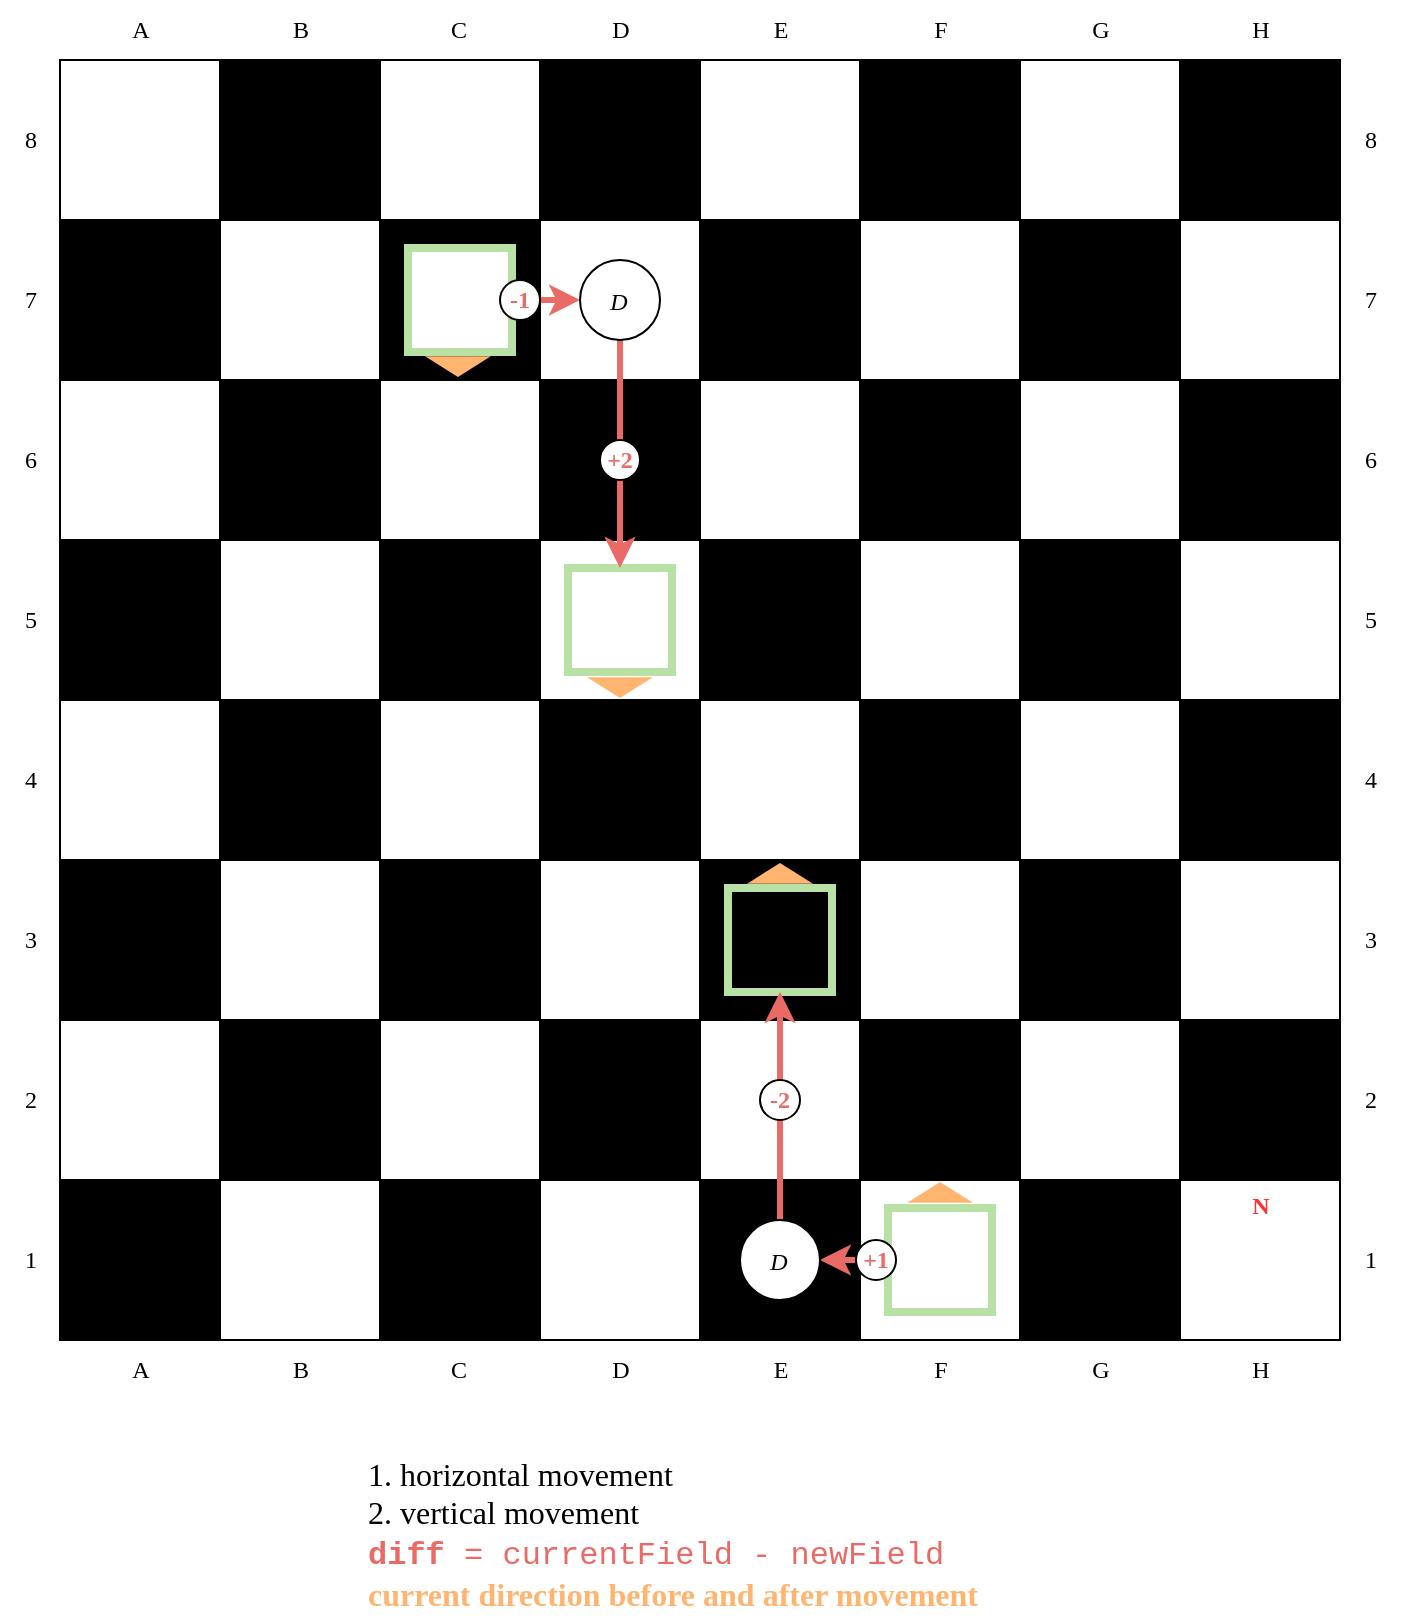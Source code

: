 <mxfile version="26.1.0">
  <diagram name="Page-1" id="9_Csyg9fa_38ZsKfDVKL">
    <mxGraphModel dx="1166" dy="764" grid="0" gridSize="10" guides="1" tooltips="1" connect="1" arrows="1" fold="1" page="1" pageScale="1" pageWidth="827" pageHeight="1169" math="0" shadow="0">
      <root>
        <mxCell id="0" />
        <mxCell id="1" parent="0" />
        <mxCell id="1o7OQgsqpj5E0O2IyzL--1" value="" style="whiteSpace=wrap;html=1;aspect=fixed;fontFamily=CMU Serif;fontSource=https%3A%2F%2Fcdn.jsdelivr.net%2Fgh%2Fbitmaks%2Fcm-web-fonts%40latest%2Ffont%2FSerif%2Fcmunrm.woff;fillColor=#000000;" parent="1" vertex="1">
          <mxGeometry x="94" y="640" width="80" height="80" as="geometry" />
        </mxCell>
        <mxCell id="1o7OQgsqpj5E0O2IyzL--2" value="" style="whiteSpace=wrap;html=1;aspect=fixed;fillColor=#FFFFFF;fontFamily=CMU Serif;fontSource=https%3A%2F%2Fcdn.jsdelivr.net%2Fgh%2Fbitmaks%2Fcm-web-fonts%40latest%2Ffont%2FSerif%2Fcmunrm.woff;" parent="1" vertex="1">
          <mxGeometry x="174" y="640" width="80" height="80" as="geometry" />
        </mxCell>
        <mxCell id="1o7OQgsqpj5E0O2IyzL--3" value="" style="whiteSpace=wrap;html=1;aspect=fixed;fontFamily=CMU Serif;fontSource=https%3A%2F%2Fcdn.jsdelivr.net%2Fgh%2Fbitmaks%2Fcm-web-fonts%40latest%2Ffont%2FSerif%2Fcmunrm.woff;fillColor=#000000;" parent="1" vertex="1">
          <mxGeometry x="254" y="640" width="80" height="80" as="geometry" />
        </mxCell>
        <mxCell id="1o7OQgsqpj5E0O2IyzL--4" value="" style="whiteSpace=wrap;html=1;aspect=fixed;fillColor=#FFFFFF;fontFamily=CMU Serif;fontSource=https%3A%2F%2Fcdn.jsdelivr.net%2Fgh%2Fbitmaks%2Fcm-web-fonts%40latest%2Ffont%2FSerif%2Fcmunrm.woff;" parent="1" vertex="1">
          <mxGeometry x="334" y="640" width="80" height="80" as="geometry" />
        </mxCell>
        <mxCell id="1o7OQgsqpj5E0O2IyzL--5" value="" style="whiteSpace=wrap;html=1;aspect=fixed;fontFamily=CMU Serif;fontSource=https%3A%2F%2Fcdn.jsdelivr.net%2Fgh%2Fbitmaks%2Fcm-web-fonts%40latest%2Ffont%2FSerif%2Fcmunrm.woff;fillColor=#000000;" parent="1" vertex="1">
          <mxGeometry x="414" y="640" width="80" height="80" as="geometry" />
        </mxCell>
        <mxCell id="1o7OQgsqpj5E0O2IyzL--6" value="" style="whiteSpace=wrap;html=1;aspect=fixed;fillColor=#FFFFFF;fontFamily=CMU Serif;fontSource=https%3A%2F%2Fcdn.jsdelivr.net%2Fgh%2Fbitmaks%2Fcm-web-fonts%40latest%2Ffont%2FSerif%2Fcmunrm.woff;" parent="1" vertex="1">
          <mxGeometry x="494" y="640" width="80" height="80" as="geometry" />
        </mxCell>
        <mxCell id="1o7OQgsqpj5E0O2IyzL--7" value="" style="whiteSpace=wrap;html=1;aspect=fixed;fontFamily=CMU Serif;fontSource=https%3A%2F%2Fcdn.jsdelivr.net%2Fgh%2Fbitmaks%2Fcm-web-fonts%40latest%2Ffont%2FSerif%2Fcmunrm.woff;fillColor=#000000;" parent="1" vertex="1">
          <mxGeometry x="574" y="640" width="80" height="80" as="geometry" />
        </mxCell>
        <mxCell id="1o7OQgsqpj5E0O2IyzL--8" value="" style="whiteSpace=wrap;html=1;aspect=fixed;fillColor=#FFFFFF;fontFamily=CMU Serif;fontSource=https%3A%2F%2Fcdn.jsdelivr.net%2Fgh%2Fbitmaks%2Fcm-web-fonts%40latest%2Ffont%2FSerif%2Fcmunrm.woff;" parent="1" vertex="1">
          <mxGeometry x="654" y="640" width="80" height="80" as="geometry" />
        </mxCell>
        <mxCell id="1o7OQgsqpj5E0O2IyzL--9" value="" style="whiteSpace=wrap;html=1;aspect=fixed;fontFamily=CMU Serif;fontSource=https%3A%2F%2Fcdn.jsdelivr.net%2Fgh%2Fbitmaks%2Fcm-web-fonts%40latest%2Ffont%2FSerif%2Fcmunrm.woff;fillColor=#000000;" parent="1" vertex="1">
          <mxGeometry x="174" y="560" width="80" height="80" as="geometry" />
        </mxCell>
        <mxCell id="1o7OQgsqpj5E0O2IyzL--10" value="" style="whiteSpace=wrap;html=1;aspect=fixed;fillColor=#FFFFFF;fontFamily=CMU Serif;fontSource=https%3A%2F%2Fcdn.jsdelivr.net%2Fgh%2Fbitmaks%2Fcm-web-fonts%40latest%2Ffont%2FSerif%2Fcmunrm.woff;" parent="1" vertex="1">
          <mxGeometry x="254" y="560" width="80" height="80" as="geometry" />
        </mxCell>
        <mxCell id="1o7OQgsqpj5E0O2IyzL--11" value="" style="whiteSpace=wrap;html=1;aspect=fixed;fontFamily=CMU Serif;fontSource=https%3A%2F%2Fcdn.jsdelivr.net%2Fgh%2Fbitmaks%2Fcm-web-fonts%40latest%2Ffont%2FSerif%2Fcmunrm.woff;fillColor=#000000;" parent="1" vertex="1">
          <mxGeometry x="334" y="560" width="80" height="80" as="geometry" />
        </mxCell>
        <mxCell id="1o7OQgsqpj5E0O2IyzL--12" value="" style="whiteSpace=wrap;html=1;aspect=fixed;fillColor=#FFFFFF;fontFamily=CMU Serif;fontSource=https%3A%2F%2Fcdn.jsdelivr.net%2Fgh%2Fbitmaks%2Fcm-web-fonts%40latest%2Ffont%2FSerif%2Fcmunrm.woff;" parent="1" vertex="1">
          <mxGeometry x="414" y="560" width="80" height="80" as="geometry" />
        </mxCell>
        <mxCell id="1o7OQgsqpj5E0O2IyzL--13" value="" style="whiteSpace=wrap;html=1;aspect=fixed;fontFamily=CMU Serif;fontSource=https%3A%2F%2Fcdn.jsdelivr.net%2Fgh%2Fbitmaks%2Fcm-web-fonts%40latest%2Ffont%2FSerif%2Fcmunrm.woff;fillColor=#000000;" parent="1" vertex="1">
          <mxGeometry x="494" y="560" width="80" height="80" as="geometry" />
        </mxCell>
        <mxCell id="1o7OQgsqpj5E0O2IyzL--14" value="" style="whiteSpace=wrap;html=1;aspect=fixed;fillColor=#FFFFFF;fontFamily=CMU Serif;fontSource=https%3A%2F%2Fcdn.jsdelivr.net%2Fgh%2Fbitmaks%2Fcm-web-fonts%40latest%2Ffont%2FSerif%2Fcmunrm.woff;" parent="1" vertex="1">
          <mxGeometry x="574" y="560" width="80" height="80" as="geometry" />
        </mxCell>
        <mxCell id="1o7OQgsqpj5E0O2IyzL--15" value="" style="whiteSpace=wrap;html=1;aspect=fixed;fontFamily=CMU Serif;fontSource=https%3A%2F%2Fcdn.jsdelivr.net%2Fgh%2Fbitmaks%2Fcm-web-fonts%40latest%2Ffont%2FSerif%2Fcmunrm.woff;fillColor=#000000;" parent="1" vertex="1">
          <mxGeometry x="654" y="560" width="80" height="80" as="geometry" />
        </mxCell>
        <mxCell id="1o7OQgsqpj5E0O2IyzL--16" value="" style="whiteSpace=wrap;html=1;aspect=fixed;fillColor=#FFFFFF;fontFamily=CMU Serif;fontSource=https%3A%2F%2Fcdn.jsdelivr.net%2Fgh%2Fbitmaks%2Fcm-web-fonts%40latest%2Ffont%2FSerif%2Fcmunrm.woff;" parent="1" vertex="1">
          <mxGeometry x="94" y="560" width="80" height="80" as="geometry" />
        </mxCell>
        <mxCell id="1o7OQgsqpj5E0O2IyzL--17" value="A" style="text;html=1;align=center;verticalAlign=middle;resizable=0;points=[];autosize=1;strokeColor=none;fillColor=none;fontFamily=CMU Serif;fontSource=https%3A%2F%2Fcdn.jsdelivr.net%2Fgh%2Fbitmaks%2Fcm-web-fonts%40latest%2Ffont%2FSerif%2Fcmunrm.woff;" parent="1" vertex="1">
          <mxGeometry x="119" y="720" width="30" height="30" as="geometry" />
        </mxCell>
        <mxCell id="1o7OQgsqpj5E0O2IyzL--18" value="B" style="text;html=1;align=center;verticalAlign=middle;resizable=0;points=[];autosize=1;strokeColor=none;fillColor=none;fontFamily=CMU Serif;fontSource=https%3A%2F%2Fcdn.jsdelivr.net%2Fgh%2Fbitmaks%2Fcm-web-fonts%40latest%2Ffont%2FSerif%2Fcmunrm.woff;" parent="1" vertex="1">
          <mxGeometry x="199" y="720" width="30" height="30" as="geometry" />
        </mxCell>
        <mxCell id="1o7OQgsqpj5E0O2IyzL--19" value="C" style="text;html=1;align=center;verticalAlign=middle;resizable=0;points=[];autosize=1;strokeColor=none;fillColor=none;fontFamily=CMU Serif;fontSource=https%3A%2F%2Fcdn.jsdelivr.net%2Fgh%2Fbitmaks%2Fcm-web-fonts%40latest%2Ffont%2FSerif%2Fcmunrm.woff;" parent="1" vertex="1">
          <mxGeometry x="278" y="720" width="30" height="30" as="geometry" />
        </mxCell>
        <mxCell id="1o7OQgsqpj5E0O2IyzL--20" value="D" style="text;html=1;align=center;verticalAlign=middle;resizable=0;points=[];autosize=1;strokeColor=none;fillColor=none;fontFamily=CMU Serif;fontSource=https%3A%2F%2Fcdn.jsdelivr.net%2Fgh%2Fbitmaks%2Fcm-web-fonts%40latest%2Ffont%2FSerif%2Fcmunrm.woff;" parent="1" vertex="1">
          <mxGeometry x="359" y="720" width="30" height="30" as="geometry" />
        </mxCell>
        <mxCell id="1o7OQgsqpj5E0O2IyzL--21" value="E" style="text;html=1;align=center;verticalAlign=middle;resizable=0;points=[];autosize=1;strokeColor=none;fillColor=none;fontFamily=CMU Serif;fontSource=https%3A%2F%2Fcdn.jsdelivr.net%2Fgh%2Fbitmaks%2Fcm-web-fonts%40latest%2Ffont%2FSerif%2Fcmunrm.woff;" parent="1" vertex="1">
          <mxGeometry x="439" y="720" width="30" height="30" as="geometry" />
        </mxCell>
        <mxCell id="1o7OQgsqpj5E0O2IyzL--22" value="F" style="text;html=1;align=center;verticalAlign=middle;resizable=0;points=[];autosize=1;strokeColor=none;fillColor=none;fontFamily=CMU Serif;fontSource=https%3A%2F%2Fcdn.jsdelivr.net%2Fgh%2Fbitmaks%2Fcm-web-fonts%40latest%2Ffont%2FSerif%2Fcmunrm.woff;" parent="1" vertex="1">
          <mxGeometry x="519" y="720" width="30" height="30" as="geometry" />
        </mxCell>
        <mxCell id="1o7OQgsqpj5E0O2IyzL--23" value="G" style="text;html=1;align=center;verticalAlign=middle;resizable=0;points=[];autosize=1;strokeColor=none;fillColor=none;fontFamily=CMU Serif;fontSource=https%3A%2F%2Fcdn.jsdelivr.net%2Fgh%2Fbitmaks%2Fcm-web-fonts%40latest%2Ffont%2FSerif%2Fcmunrm.woff;" parent="1" vertex="1">
          <mxGeometry x="599" y="720" width="30" height="30" as="geometry" />
        </mxCell>
        <mxCell id="1o7OQgsqpj5E0O2IyzL--24" value="H" style="text;html=1;align=center;verticalAlign=middle;resizable=0;points=[];autosize=1;strokeColor=none;fillColor=none;fontFamily=CMU Serif;fontSource=https%3A%2F%2Fcdn.jsdelivr.net%2Fgh%2Fbitmaks%2Fcm-web-fonts%40latest%2Ffont%2FSerif%2Fcmunrm.woff;" parent="1" vertex="1">
          <mxGeometry x="679" y="720" width="30" height="30" as="geometry" />
        </mxCell>
        <mxCell id="1o7OQgsqpj5E0O2IyzL--25" value="" style="whiteSpace=wrap;html=1;aspect=fixed;fontFamily=CMU Serif;fontSource=https%3A%2F%2Fcdn.jsdelivr.net%2Fgh%2Fbitmaks%2Fcm-web-fonts%40latest%2Ffont%2FSerif%2Fcmunrm.woff;fillColor=#000000;" parent="1" vertex="1">
          <mxGeometry x="94" y="480" width="80" height="80" as="geometry" />
        </mxCell>
        <mxCell id="1o7OQgsqpj5E0O2IyzL--26" value="" style="whiteSpace=wrap;html=1;aspect=fixed;fillColor=#FFFFFF;fontFamily=CMU Serif;fontSource=https%3A%2F%2Fcdn.jsdelivr.net%2Fgh%2Fbitmaks%2Fcm-web-fonts%40latest%2Ffont%2FSerif%2Fcmunrm.woff;" parent="1" vertex="1">
          <mxGeometry x="174" y="480" width="80" height="80" as="geometry" />
        </mxCell>
        <mxCell id="1o7OQgsqpj5E0O2IyzL--27" value="" style="whiteSpace=wrap;html=1;aspect=fixed;fontFamily=CMU Serif;fontSource=https%3A%2F%2Fcdn.jsdelivr.net%2Fgh%2Fbitmaks%2Fcm-web-fonts%40latest%2Ffont%2FSerif%2Fcmunrm.woff;fillColor=#000000;" parent="1" vertex="1">
          <mxGeometry x="254" y="480" width="80" height="80" as="geometry" />
        </mxCell>
        <mxCell id="1o7OQgsqpj5E0O2IyzL--28" value="" style="whiteSpace=wrap;html=1;aspect=fixed;fillColor=#FFFFFF;fontFamily=CMU Serif;fontSource=https%3A%2F%2Fcdn.jsdelivr.net%2Fgh%2Fbitmaks%2Fcm-web-fonts%40latest%2Ffont%2FSerif%2Fcmunrm.woff;" parent="1" vertex="1">
          <mxGeometry x="334" y="480" width="80" height="80" as="geometry" />
        </mxCell>
        <mxCell id="1o7OQgsqpj5E0O2IyzL--29" value="" style="whiteSpace=wrap;html=1;aspect=fixed;fontFamily=CMU Serif;fontSource=https%3A%2F%2Fcdn.jsdelivr.net%2Fgh%2Fbitmaks%2Fcm-web-fonts%40latest%2Ffont%2FSerif%2Fcmunrm.woff;fillColor=#000000;" parent="1" vertex="1">
          <mxGeometry x="414" y="480" width="80" height="80" as="geometry" />
        </mxCell>
        <mxCell id="1o7OQgsqpj5E0O2IyzL--30" value="" style="whiteSpace=wrap;html=1;aspect=fixed;fillColor=#FFFFFF;fontFamily=CMU Serif;fontSource=https%3A%2F%2Fcdn.jsdelivr.net%2Fgh%2Fbitmaks%2Fcm-web-fonts%40latest%2Ffont%2FSerif%2Fcmunrm.woff;" parent="1" vertex="1">
          <mxGeometry x="494" y="480" width="80" height="80" as="geometry" />
        </mxCell>
        <mxCell id="1o7OQgsqpj5E0O2IyzL--31" value="" style="whiteSpace=wrap;html=1;aspect=fixed;fontFamily=CMU Serif;fontSource=https%3A%2F%2Fcdn.jsdelivr.net%2Fgh%2Fbitmaks%2Fcm-web-fonts%40latest%2Ffont%2FSerif%2Fcmunrm.woff;fillColor=#000000;" parent="1" vertex="1">
          <mxGeometry x="574" y="480" width="80" height="80" as="geometry" />
        </mxCell>
        <mxCell id="1o7OQgsqpj5E0O2IyzL--32" value="" style="whiteSpace=wrap;html=1;aspect=fixed;fillColor=#FFFFFF;fontFamily=CMU Serif;fontSource=https%3A%2F%2Fcdn.jsdelivr.net%2Fgh%2Fbitmaks%2Fcm-web-fonts%40latest%2Ffont%2FSerif%2Fcmunrm.woff;" parent="1" vertex="1">
          <mxGeometry x="654" y="480" width="80" height="80" as="geometry" />
        </mxCell>
        <mxCell id="1o7OQgsqpj5E0O2IyzL--33" value="" style="whiteSpace=wrap;html=1;aspect=fixed;fontFamily=CMU Serif;fontSource=https%3A%2F%2Fcdn.jsdelivr.net%2Fgh%2Fbitmaks%2Fcm-web-fonts%40latest%2Ffont%2FSerif%2Fcmunrm.woff;fillColor=#000000;" parent="1" vertex="1">
          <mxGeometry x="174" y="400" width="80" height="80" as="geometry" />
        </mxCell>
        <mxCell id="1o7OQgsqpj5E0O2IyzL--34" value="" style="whiteSpace=wrap;html=1;aspect=fixed;fillColor=#FFFFFF;fontFamily=CMU Serif;fontSource=https%3A%2F%2Fcdn.jsdelivr.net%2Fgh%2Fbitmaks%2Fcm-web-fonts%40latest%2Ffont%2FSerif%2Fcmunrm.woff;" parent="1" vertex="1">
          <mxGeometry x="254" y="400" width="80" height="80" as="geometry" />
        </mxCell>
        <mxCell id="1o7OQgsqpj5E0O2IyzL--35" value="" style="whiteSpace=wrap;html=1;aspect=fixed;fontFamily=CMU Serif;fontSource=https%3A%2F%2Fcdn.jsdelivr.net%2Fgh%2Fbitmaks%2Fcm-web-fonts%40latest%2Ffont%2FSerif%2Fcmunrm.woff;fillColor=#000000;" parent="1" vertex="1">
          <mxGeometry x="334" y="400" width="80" height="80" as="geometry" />
        </mxCell>
        <mxCell id="1o7OQgsqpj5E0O2IyzL--36" value="" style="whiteSpace=wrap;html=1;aspect=fixed;fillColor=#FFFFFF;fontFamily=CMU Serif;fontSource=https%3A%2F%2Fcdn.jsdelivr.net%2Fgh%2Fbitmaks%2Fcm-web-fonts%40latest%2Ffont%2FSerif%2Fcmunrm.woff;" parent="1" vertex="1">
          <mxGeometry x="414" y="400" width="80" height="80" as="geometry" />
        </mxCell>
        <mxCell id="1o7OQgsqpj5E0O2IyzL--37" value="" style="whiteSpace=wrap;html=1;aspect=fixed;fontFamily=CMU Serif;fontSource=https%3A%2F%2Fcdn.jsdelivr.net%2Fgh%2Fbitmaks%2Fcm-web-fonts%40latest%2Ffont%2FSerif%2Fcmunrm.woff;fillColor=#000000;" parent="1" vertex="1">
          <mxGeometry x="494" y="400" width="80" height="80" as="geometry" />
        </mxCell>
        <mxCell id="1o7OQgsqpj5E0O2IyzL--38" value="" style="whiteSpace=wrap;html=1;aspect=fixed;fillColor=#FFFFFF;fontFamily=CMU Serif;fontSource=https%3A%2F%2Fcdn.jsdelivr.net%2Fgh%2Fbitmaks%2Fcm-web-fonts%40latest%2Ffont%2FSerif%2Fcmunrm.woff;" parent="1" vertex="1">
          <mxGeometry x="574" y="400" width="80" height="80" as="geometry" />
        </mxCell>
        <mxCell id="1o7OQgsqpj5E0O2IyzL--39" value="" style="whiteSpace=wrap;html=1;aspect=fixed;fontFamily=CMU Serif;fontSource=https%3A%2F%2Fcdn.jsdelivr.net%2Fgh%2Fbitmaks%2Fcm-web-fonts%40latest%2Ffont%2FSerif%2Fcmunrm.woff;fillColor=#000000;" parent="1" vertex="1">
          <mxGeometry x="654" y="400" width="80" height="80" as="geometry" />
        </mxCell>
        <mxCell id="1o7OQgsqpj5E0O2IyzL--40" value="" style="whiteSpace=wrap;html=1;aspect=fixed;fillColor=#FFFFFF;fontFamily=CMU Serif;fontSource=https%3A%2F%2Fcdn.jsdelivr.net%2Fgh%2Fbitmaks%2Fcm-web-fonts%40latest%2Ffont%2FSerif%2Fcmunrm.woff;" parent="1" vertex="1">
          <mxGeometry x="94" y="400" width="80" height="80" as="geometry" />
        </mxCell>
        <mxCell id="1o7OQgsqpj5E0O2IyzL--41" value="" style="whiteSpace=wrap;html=1;aspect=fixed;fontFamily=CMU Serif;fontSource=https%3A%2F%2Fcdn.jsdelivr.net%2Fgh%2Fbitmaks%2Fcm-web-fonts%40latest%2Ffont%2FSerif%2Fcmunrm.woff;fillColor=#000000;" parent="1" vertex="1">
          <mxGeometry x="94" y="320" width="80" height="80" as="geometry" />
        </mxCell>
        <mxCell id="1o7OQgsqpj5E0O2IyzL--42" value="" style="whiteSpace=wrap;html=1;aspect=fixed;fillColor=#FFFFFF;fontFamily=CMU Serif;fontSource=https%3A%2F%2Fcdn.jsdelivr.net%2Fgh%2Fbitmaks%2Fcm-web-fonts%40latest%2Ffont%2FSerif%2Fcmunrm.woff;" parent="1" vertex="1">
          <mxGeometry x="174" y="320" width="80" height="80" as="geometry" />
        </mxCell>
        <mxCell id="1o7OQgsqpj5E0O2IyzL--43" value="" style="whiteSpace=wrap;html=1;aspect=fixed;fontFamily=CMU Serif;fontSource=https%3A%2F%2Fcdn.jsdelivr.net%2Fgh%2Fbitmaks%2Fcm-web-fonts%40latest%2Ffont%2FSerif%2Fcmunrm.woff;fillColor=#000000;" parent="1" vertex="1">
          <mxGeometry x="254" y="320" width="80" height="80" as="geometry" />
        </mxCell>
        <mxCell id="1o7OQgsqpj5E0O2IyzL--44" value="" style="whiteSpace=wrap;html=1;aspect=fixed;fillColor=#FFFFFF;fontFamily=CMU Serif;fontSource=https%3A%2F%2Fcdn.jsdelivr.net%2Fgh%2Fbitmaks%2Fcm-web-fonts%40latest%2Ffont%2FSerif%2Fcmunrm.woff;" parent="1" vertex="1">
          <mxGeometry x="334" y="320" width="80" height="80" as="geometry" />
        </mxCell>
        <mxCell id="1o7OQgsqpj5E0O2IyzL--45" value="" style="whiteSpace=wrap;html=1;aspect=fixed;fontFamily=CMU Serif;fontSource=https%3A%2F%2Fcdn.jsdelivr.net%2Fgh%2Fbitmaks%2Fcm-web-fonts%40latest%2Ffont%2FSerif%2Fcmunrm.woff;fillColor=#000000;" parent="1" vertex="1">
          <mxGeometry x="414" y="320" width="80" height="80" as="geometry" />
        </mxCell>
        <mxCell id="1o7OQgsqpj5E0O2IyzL--46" value="" style="whiteSpace=wrap;html=1;aspect=fixed;fillColor=#FFFFFF;fontFamily=CMU Serif;fontSource=https%3A%2F%2Fcdn.jsdelivr.net%2Fgh%2Fbitmaks%2Fcm-web-fonts%40latest%2Ffont%2FSerif%2Fcmunrm.woff;" parent="1" vertex="1">
          <mxGeometry x="494" y="320" width="80" height="80" as="geometry" />
        </mxCell>
        <mxCell id="1o7OQgsqpj5E0O2IyzL--47" value="" style="whiteSpace=wrap;html=1;aspect=fixed;fontFamily=CMU Serif;fontSource=https%3A%2F%2Fcdn.jsdelivr.net%2Fgh%2Fbitmaks%2Fcm-web-fonts%40latest%2Ffont%2FSerif%2Fcmunrm.woff;fillColor=#000000;" parent="1" vertex="1">
          <mxGeometry x="574" y="320" width="80" height="80" as="geometry" />
        </mxCell>
        <mxCell id="1o7OQgsqpj5E0O2IyzL--48" value="" style="whiteSpace=wrap;html=1;aspect=fixed;fillColor=#FFFFFF;fontFamily=CMU Serif;fontSource=https%3A%2F%2Fcdn.jsdelivr.net%2Fgh%2Fbitmaks%2Fcm-web-fonts%40latest%2Ffont%2FSerif%2Fcmunrm.woff;" parent="1" vertex="1">
          <mxGeometry x="654" y="320" width="80" height="80" as="geometry" />
        </mxCell>
        <mxCell id="1o7OQgsqpj5E0O2IyzL--49" value="" style="whiteSpace=wrap;html=1;aspect=fixed;fontFamily=CMU Serif;fontSource=https%3A%2F%2Fcdn.jsdelivr.net%2Fgh%2Fbitmaks%2Fcm-web-fonts%40latest%2Ffont%2FSerif%2Fcmunrm.woff;fillColor=#000000;" parent="1" vertex="1">
          <mxGeometry x="174" y="240" width="80" height="80" as="geometry" />
        </mxCell>
        <mxCell id="1o7OQgsqpj5E0O2IyzL--50" value="" style="whiteSpace=wrap;html=1;aspect=fixed;fillColor=#FFFFFF;fontFamily=CMU Serif;fontSource=https%3A%2F%2Fcdn.jsdelivr.net%2Fgh%2Fbitmaks%2Fcm-web-fonts%40latest%2Ffont%2FSerif%2Fcmunrm.woff;" parent="1" vertex="1">
          <mxGeometry x="254" y="240" width="80" height="80" as="geometry" />
        </mxCell>
        <mxCell id="1o7OQgsqpj5E0O2IyzL--51" value="" style="whiteSpace=wrap;html=1;aspect=fixed;fontFamily=CMU Serif;fontSource=https%3A%2F%2Fcdn.jsdelivr.net%2Fgh%2Fbitmaks%2Fcm-web-fonts%40latest%2Ffont%2FSerif%2Fcmunrm.woff;fillColor=#000000;" parent="1" vertex="1">
          <mxGeometry x="334" y="240" width="80" height="80" as="geometry" />
        </mxCell>
        <mxCell id="1o7OQgsqpj5E0O2IyzL--52" value="" style="whiteSpace=wrap;html=1;aspect=fixed;fillColor=#FFFFFF;fontFamily=CMU Serif;fontSource=https%3A%2F%2Fcdn.jsdelivr.net%2Fgh%2Fbitmaks%2Fcm-web-fonts%40latest%2Ffont%2FSerif%2Fcmunrm.woff;" parent="1" vertex="1">
          <mxGeometry x="414" y="240" width="80" height="80" as="geometry" />
        </mxCell>
        <mxCell id="1o7OQgsqpj5E0O2IyzL--53" value="" style="whiteSpace=wrap;html=1;aspect=fixed;fontFamily=CMU Serif;fontSource=https%3A%2F%2Fcdn.jsdelivr.net%2Fgh%2Fbitmaks%2Fcm-web-fonts%40latest%2Ffont%2FSerif%2Fcmunrm.woff;fillColor=#000000;" parent="1" vertex="1">
          <mxGeometry x="494" y="240" width="80" height="80" as="geometry" />
        </mxCell>
        <mxCell id="1o7OQgsqpj5E0O2IyzL--54" value="" style="whiteSpace=wrap;html=1;aspect=fixed;fillColor=#FFFFFF;fontFamily=CMU Serif;fontSource=https%3A%2F%2Fcdn.jsdelivr.net%2Fgh%2Fbitmaks%2Fcm-web-fonts%40latest%2Ffont%2FSerif%2Fcmunrm.woff;" parent="1" vertex="1">
          <mxGeometry x="574" y="240" width="80" height="80" as="geometry" />
        </mxCell>
        <mxCell id="1o7OQgsqpj5E0O2IyzL--55" value="" style="whiteSpace=wrap;html=1;aspect=fixed;fontFamily=CMU Serif;fontSource=https%3A%2F%2Fcdn.jsdelivr.net%2Fgh%2Fbitmaks%2Fcm-web-fonts%40latest%2Ffont%2FSerif%2Fcmunrm.woff;fillColor=#000000;" parent="1" vertex="1">
          <mxGeometry x="654" y="240" width="80" height="80" as="geometry" />
        </mxCell>
        <mxCell id="1o7OQgsqpj5E0O2IyzL--56" value="" style="whiteSpace=wrap;html=1;aspect=fixed;fillColor=#FFFFFF;fontFamily=CMU Serif;fontSource=https%3A%2F%2Fcdn.jsdelivr.net%2Fgh%2Fbitmaks%2Fcm-web-fonts%40latest%2Ffont%2FSerif%2Fcmunrm.woff;" parent="1" vertex="1">
          <mxGeometry x="94" y="240" width="80" height="80" as="geometry" />
        </mxCell>
        <mxCell id="1o7OQgsqpj5E0O2IyzL--57" value="" style="whiteSpace=wrap;html=1;aspect=fixed;fontFamily=CMU Serif;fontSource=https%3A%2F%2Fcdn.jsdelivr.net%2Fgh%2Fbitmaks%2Fcm-web-fonts%40latest%2Ffont%2FSerif%2Fcmunrm.woff;fillColor=#000000;" parent="1" vertex="1">
          <mxGeometry x="94" y="160" width="80" height="80" as="geometry" />
        </mxCell>
        <mxCell id="1o7OQgsqpj5E0O2IyzL--58" value="" style="whiteSpace=wrap;html=1;aspect=fixed;fillColor=#FFFFFF;fontFamily=CMU Serif;fontSource=https%3A%2F%2Fcdn.jsdelivr.net%2Fgh%2Fbitmaks%2Fcm-web-fonts%40latest%2Ffont%2FSerif%2Fcmunrm.woff;" parent="1" vertex="1">
          <mxGeometry x="174" y="160" width="80" height="80" as="geometry" />
        </mxCell>
        <mxCell id="1o7OQgsqpj5E0O2IyzL--59" value="" style="whiteSpace=wrap;html=1;aspect=fixed;fontFamily=CMU Serif;fontSource=https%3A%2F%2Fcdn.jsdelivr.net%2Fgh%2Fbitmaks%2Fcm-web-fonts%40latest%2Ffont%2FSerif%2Fcmunrm.woff;fillColor=#000000;" parent="1" vertex="1">
          <mxGeometry x="254" y="160" width="80" height="80" as="geometry" />
        </mxCell>
        <mxCell id="1o7OQgsqpj5E0O2IyzL--60" value="" style="whiteSpace=wrap;html=1;aspect=fixed;fillColor=#FFFFFF;fontFamily=CMU Serif;fontSource=https%3A%2F%2Fcdn.jsdelivr.net%2Fgh%2Fbitmaks%2Fcm-web-fonts%40latest%2Ffont%2FSerif%2Fcmunrm.woff;" parent="1" vertex="1">
          <mxGeometry x="334" y="160" width="80" height="80" as="geometry" />
        </mxCell>
        <mxCell id="1o7OQgsqpj5E0O2IyzL--61" value="" style="whiteSpace=wrap;html=1;aspect=fixed;fontFamily=CMU Serif;fontSource=https%3A%2F%2Fcdn.jsdelivr.net%2Fgh%2Fbitmaks%2Fcm-web-fonts%40latest%2Ffont%2FSerif%2Fcmunrm.woff;fillColor=#000000;" parent="1" vertex="1">
          <mxGeometry x="414" y="160" width="80" height="80" as="geometry" />
        </mxCell>
        <mxCell id="1o7OQgsqpj5E0O2IyzL--62" value="" style="whiteSpace=wrap;html=1;aspect=fixed;fillColor=#FFFFFF;fontFamily=CMU Serif;fontSource=https%3A%2F%2Fcdn.jsdelivr.net%2Fgh%2Fbitmaks%2Fcm-web-fonts%40latest%2Ffont%2FSerif%2Fcmunrm.woff;" parent="1" vertex="1">
          <mxGeometry x="494" y="160" width="80" height="80" as="geometry" />
        </mxCell>
        <mxCell id="1o7OQgsqpj5E0O2IyzL--63" value="" style="whiteSpace=wrap;html=1;aspect=fixed;fontFamily=CMU Serif;fontSource=https%3A%2F%2Fcdn.jsdelivr.net%2Fgh%2Fbitmaks%2Fcm-web-fonts%40latest%2Ffont%2FSerif%2Fcmunrm.woff;fillColor=#000000;" parent="1" vertex="1">
          <mxGeometry x="574" y="160" width="80" height="80" as="geometry" />
        </mxCell>
        <mxCell id="1o7OQgsqpj5E0O2IyzL--64" value="" style="whiteSpace=wrap;html=1;aspect=fixed;fillColor=#FFFFFF;fontFamily=CMU Serif;fontSource=https%3A%2F%2Fcdn.jsdelivr.net%2Fgh%2Fbitmaks%2Fcm-web-fonts%40latest%2Ffont%2FSerif%2Fcmunrm.woff;" parent="1" vertex="1">
          <mxGeometry x="654" y="160" width="80" height="80" as="geometry" />
        </mxCell>
        <mxCell id="1o7OQgsqpj5E0O2IyzL--65" value="" style="whiteSpace=wrap;html=1;aspect=fixed;fontFamily=CMU Serif;fontSource=https%3A%2F%2Fcdn.jsdelivr.net%2Fgh%2Fbitmaks%2Fcm-web-fonts%40latest%2Ffont%2FSerif%2Fcmunrm.woff;fillColor=#000000;" parent="1" vertex="1">
          <mxGeometry x="174" y="80" width="80" height="80" as="geometry" />
        </mxCell>
        <mxCell id="1o7OQgsqpj5E0O2IyzL--66" value="" style="whiteSpace=wrap;html=1;aspect=fixed;fillColor=#FFFFFF;fontFamily=CMU Serif;fontSource=https%3A%2F%2Fcdn.jsdelivr.net%2Fgh%2Fbitmaks%2Fcm-web-fonts%40latest%2Ffont%2FSerif%2Fcmunrm.woff;" parent="1" vertex="1">
          <mxGeometry x="254" y="80" width="80" height="80" as="geometry" />
        </mxCell>
        <mxCell id="1o7OQgsqpj5E0O2IyzL--67" value="" style="whiteSpace=wrap;html=1;aspect=fixed;fontFamily=CMU Serif;fontSource=https%3A%2F%2Fcdn.jsdelivr.net%2Fgh%2Fbitmaks%2Fcm-web-fonts%40latest%2Ffont%2FSerif%2Fcmunrm.woff;fillColor=#000000;" parent="1" vertex="1">
          <mxGeometry x="334" y="80" width="80" height="80" as="geometry" />
        </mxCell>
        <mxCell id="1o7OQgsqpj5E0O2IyzL--68" value="" style="whiteSpace=wrap;html=1;aspect=fixed;fillColor=#FFFFFF;fontFamily=CMU Serif;fontSource=https%3A%2F%2Fcdn.jsdelivr.net%2Fgh%2Fbitmaks%2Fcm-web-fonts%40latest%2Ffont%2FSerif%2Fcmunrm.woff;" parent="1" vertex="1">
          <mxGeometry x="414" y="80" width="80" height="80" as="geometry" />
        </mxCell>
        <mxCell id="1o7OQgsqpj5E0O2IyzL--69" value="" style="whiteSpace=wrap;html=1;aspect=fixed;fontFamily=CMU Serif;fontSource=https%3A%2F%2Fcdn.jsdelivr.net%2Fgh%2Fbitmaks%2Fcm-web-fonts%40latest%2Ffont%2FSerif%2Fcmunrm.woff;fillColor=#000000;" parent="1" vertex="1">
          <mxGeometry x="494" y="80" width="80" height="80" as="geometry" />
        </mxCell>
        <mxCell id="1o7OQgsqpj5E0O2IyzL--70" value="" style="whiteSpace=wrap;html=1;aspect=fixed;fillColor=#FFFFFF;fontFamily=CMU Serif;fontSource=https%3A%2F%2Fcdn.jsdelivr.net%2Fgh%2Fbitmaks%2Fcm-web-fonts%40latest%2Ffont%2FSerif%2Fcmunrm.woff;" parent="1" vertex="1">
          <mxGeometry x="574" y="80" width="80" height="80" as="geometry" />
        </mxCell>
        <mxCell id="1o7OQgsqpj5E0O2IyzL--71" value="" style="whiteSpace=wrap;html=1;aspect=fixed;fontFamily=CMU Serif;fontSource=https%3A%2F%2Fcdn.jsdelivr.net%2Fgh%2Fbitmaks%2Fcm-web-fonts%40latest%2Ffont%2FSerif%2Fcmunrm.woff;fillColor=#000000;" parent="1" vertex="1">
          <mxGeometry x="654" y="80" width="80" height="80" as="geometry" />
        </mxCell>
        <mxCell id="1o7OQgsqpj5E0O2IyzL--72" value="" style="whiteSpace=wrap;html=1;aspect=fixed;fillColor=#FFFFFF;fontFamily=CMU Serif;fontSource=https%3A%2F%2Fcdn.jsdelivr.net%2Fgh%2Fbitmaks%2Fcm-web-fonts%40latest%2Ffont%2FSerif%2Fcmunrm.woff;" parent="1" vertex="1">
          <mxGeometry x="94" y="80" width="80" height="80" as="geometry" />
        </mxCell>
        <mxCell id="1o7OQgsqpj5E0O2IyzL--73" value="1" style="text;html=1;align=center;verticalAlign=middle;resizable=0;points=[];autosize=1;strokeColor=none;fillColor=none;fontFamily=CMU Serif;fontSource=https%3A%2F%2Fcdn.jsdelivr.net%2Fgh%2Fbitmaks%2Fcm-web-fonts%40latest%2Ffont%2FSerif%2Fcmunrm.woff;" parent="1" vertex="1">
          <mxGeometry x="64" y="665" width="30" height="30" as="geometry" />
        </mxCell>
        <mxCell id="1o7OQgsqpj5E0O2IyzL--74" value="2" style="text;html=1;align=center;verticalAlign=middle;resizable=0;points=[];autosize=1;strokeColor=none;fillColor=none;fontFamily=CMU Serif;fontSource=https%3A%2F%2Fcdn.jsdelivr.net%2Fgh%2Fbitmaks%2Fcm-web-fonts%40latest%2Ffont%2FSerif%2Fcmunrm.woff;" parent="1" vertex="1">
          <mxGeometry x="64" y="585" width="30" height="30" as="geometry" />
        </mxCell>
        <mxCell id="1o7OQgsqpj5E0O2IyzL--75" value="3" style="text;html=1;align=center;verticalAlign=middle;resizable=0;points=[];autosize=1;strokeColor=none;fillColor=none;fontFamily=CMU Serif;fontSource=https%3A%2F%2Fcdn.jsdelivr.net%2Fgh%2Fbitmaks%2Fcm-web-fonts%40latest%2Ffont%2FSerif%2Fcmunrm.woff;" parent="1" vertex="1">
          <mxGeometry x="64" y="505" width="30" height="30" as="geometry" />
        </mxCell>
        <mxCell id="1o7OQgsqpj5E0O2IyzL--76" value="4" style="text;html=1;align=center;verticalAlign=middle;resizable=0;points=[];autosize=1;strokeColor=none;fillColor=none;fontFamily=CMU Serif;fontSource=https%3A%2F%2Fcdn.jsdelivr.net%2Fgh%2Fbitmaks%2Fcm-web-fonts%40latest%2Ffont%2FSerif%2Fcmunrm.woff;" parent="1" vertex="1">
          <mxGeometry x="64" y="425" width="30" height="30" as="geometry" />
        </mxCell>
        <mxCell id="1o7OQgsqpj5E0O2IyzL--77" value="5" style="text;html=1;align=center;verticalAlign=middle;resizable=0;points=[];autosize=1;strokeColor=none;fillColor=none;fontFamily=CMU Serif;fontSource=https%3A%2F%2Fcdn.jsdelivr.net%2Fgh%2Fbitmaks%2Fcm-web-fonts%40latest%2Ffont%2FSerif%2Fcmunrm.woff;" parent="1" vertex="1">
          <mxGeometry x="64" y="345" width="30" height="30" as="geometry" />
        </mxCell>
        <mxCell id="1o7OQgsqpj5E0O2IyzL--78" value="6" style="text;html=1;align=center;verticalAlign=middle;resizable=0;points=[];autosize=1;strokeColor=none;fillColor=none;fontFamily=CMU Serif;fontSource=https%3A%2F%2Fcdn.jsdelivr.net%2Fgh%2Fbitmaks%2Fcm-web-fonts%40latest%2Ffont%2FSerif%2Fcmunrm.woff;" parent="1" vertex="1">
          <mxGeometry x="64" y="265" width="30" height="30" as="geometry" />
        </mxCell>
        <mxCell id="1o7OQgsqpj5E0O2IyzL--79" value="7" style="text;html=1;align=center;verticalAlign=middle;resizable=0;points=[];autosize=1;strokeColor=none;fillColor=none;fontFamily=CMU Serif;fontSource=https%3A%2F%2Fcdn.jsdelivr.net%2Fgh%2Fbitmaks%2Fcm-web-fonts%40latest%2Ffont%2FSerif%2Fcmunrm.woff;" parent="1" vertex="1">
          <mxGeometry x="64" y="185" width="30" height="30" as="geometry" />
        </mxCell>
        <mxCell id="1o7OQgsqpj5E0O2IyzL--80" value="8" style="text;html=1;align=center;verticalAlign=middle;resizable=0;points=[];autosize=1;strokeColor=none;fillColor=none;fontFamily=CMU Serif;fontSource=https%3A%2F%2Fcdn.jsdelivr.net%2Fgh%2Fbitmaks%2Fcm-web-fonts%40latest%2Ffont%2FSerif%2Fcmunrm.woff;" parent="1" vertex="1">
          <mxGeometry x="64" y="105" width="30" height="30" as="geometry" />
        </mxCell>
        <mxCell id="1o7OQgsqpj5E0O2IyzL--81" value="1" style="text;html=1;align=center;verticalAlign=middle;resizable=0;points=[];autosize=1;strokeColor=none;fillColor=none;fontFamily=CMU Serif;fontSource=https%3A%2F%2Fcdn.jsdelivr.net%2Fgh%2Fbitmaks%2Fcm-web-fonts%40latest%2Ffont%2FSerif%2Fcmunrm.woff;" parent="1" vertex="1">
          <mxGeometry x="734" y="665" width="30" height="30" as="geometry" />
        </mxCell>
        <mxCell id="1o7OQgsqpj5E0O2IyzL--82" value="2" style="text;html=1;align=center;verticalAlign=middle;resizable=0;points=[];autosize=1;strokeColor=none;fillColor=none;fontFamily=CMU Serif;fontSource=https%3A%2F%2Fcdn.jsdelivr.net%2Fgh%2Fbitmaks%2Fcm-web-fonts%40latest%2Ffont%2FSerif%2Fcmunrm.woff;" parent="1" vertex="1">
          <mxGeometry x="734" y="585" width="30" height="30" as="geometry" />
        </mxCell>
        <mxCell id="1o7OQgsqpj5E0O2IyzL--83" value="3" style="text;html=1;align=center;verticalAlign=middle;resizable=0;points=[];autosize=1;strokeColor=none;fillColor=none;fontFamily=CMU Serif;fontSource=https%3A%2F%2Fcdn.jsdelivr.net%2Fgh%2Fbitmaks%2Fcm-web-fonts%40latest%2Ffont%2FSerif%2Fcmunrm.woff;" parent="1" vertex="1">
          <mxGeometry x="734" y="505" width="30" height="30" as="geometry" />
        </mxCell>
        <mxCell id="1o7OQgsqpj5E0O2IyzL--84" value="4" style="text;html=1;align=center;verticalAlign=middle;resizable=0;points=[];autosize=1;strokeColor=none;fillColor=none;fontFamily=CMU Serif;fontSource=https%3A%2F%2Fcdn.jsdelivr.net%2Fgh%2Fbitmaks%2Fcm-web-fonts%40latest%2Ffont%2FSerif%2Fcmunrm.woff;" parent="1" vertex="1">
          <mxGeometry x="734" y="425" width="30" height="30" as="geometry" />
        </mxCell>
        <mxCell id="1o7OQgsqpj5E0O2IyzL--85" value="5" style="text;html=1;align=center;verticalAlign=middle;resizable=0;points=[];autosize=1;strokeColor=none;fillColor=none;fontFamily=CMU Serif;fontSource=https%3A%2F%2Fcdn.jsdelivr.net%2Fgh%2Fbitmaks%2Fcm-web-fonts%40latest%2Ffont%2FSerif%2Fcmunrm.woff;" parent="1" vertex="1">
          <mxGeometry x="734" y="345" width="30" height="30" as="geometry" />
        </mxCell>
        <mxCell id="1o7OQgsqpj5E0O2IyzL--86" value="6" style="text;html=1;align=center;verticalAlign=middle;resizable=0;points=[];autosize=1;strokeColor=none;fillColor=none;fontFamily=CMU Serif;fontSource=https%3A%2F%2Fcdn.jsdelivr.net%2Fgh%2Fbitmaks%2Fcm-web-fonts%40latest%2Ffont%2FSerif%2Fcmunrm.woff;" parent="1" vertex="1">
          <mxGeometry x="734" y="265" width="30" height="30" as="geometry" />
        </mxCell>
        <mxCell id="1o7OQgsqpj5E0O2IyzL--87" value="7" style="text;html=1;align=center;verticalAlign=middle;resizable=0;points=[];autosize=1;strokeColor=none;fillColor=none;fontFamily=CMU Serif;fontSource=https%3A%2F%2Fcdn.jsdelivr.net%2Fgh%2Fbitmaks%2Fcm-web-fonts%40latest%2Ffont%2FSerif%2Fcmunrm.woff;" parent="1" vertex="1">
          <mxGeometry x="734" y="185" width="30" height="30" as="geometry" />
        </mxCell>
        <mxCell id="1o7OQgsqpj5E0O2IyzL--88" value="8" style="text;html=1;align=center;verticalAlign=middle;resizable=0;points=[];autosize=1;strokeColor=none;fillColor=none;fontFamily=CMU Serif;fontSource=https%3A%2F%2Fcdn.jsdelivr.net%2Fgh%2Fbitmaks%2Fcm-web-fonts%40latest%2Ffont%2FSerif%2Fcmunrm.woff;" parent="1" vertex="1">
          <mxGeometry x="734" y="105" width="30" height="30" as="geometry" />
        </mxCell>
        <mxCell id="1o7OQgsqpj5E0O2IyzL--89" value="A" style="text;html=1;align=center;verticalAlign=middle;resizable=0;points=[];autosize=1;strokeColor=none;fillColor=none;fontFamily=CMU Serif;fontSource=https%3A%2F%2Fcdn.jsdelivr.net%2Fgh%2Fbitmaks%2Fcm-web-fonts%40latest%2Ffont%2FSerif%2Fcmunrm.woff;" parent="1" vertex="1">
          <mxGeometry x="119" y="50" width="30" height="30" as="geometry" />
        </mxCell>
        <mxCell id="1o7OQgsqpj5E0O2IyzL--90" value="B" style="text;html=1;align=center;verticalAlign=middle;resizable=0;points=[];autosize=1;strokeColor=none;fillColor=none;fontFamily=CMU Serif;fontSource=https%3A%2F%2Fcdn.jsdelivr.net%2Fgh%2Fbitmaks%2Fcm-web-fonts%40latest%2Ffont%2FSerif%2Fcmunrm.woff;" parent="1" vertex="1">
          <mxGeometry x="199" y="50" width="30" height="30" as="geometry" />
        </mxCell>
        <mxCell id="1o7OQgsqpj5E0O2IyzL--91" value="C" style="text;html=1;align=center;verticalAlign=middle;resizable=0;points=[];autosize=1;strokeColor=none;fillColor=none;fontFamily=CMU Serif;fontSource=https%3A%2F%2Fcdn.jsdelivr.net%2Fgh%2Fbitmaks%2Fcm-web-fonts%40latest%2Ffont%2FSerif%2Fcmunrm.woff;" parent="1" vertex="1">
          <mxGeometry x="278" y="50" width="30" height="30" as="geometry" />
        </mxCell>
        <mxCell id="1o7OQgsqpj5E0O2IyzL--92" value="D" style="text;html=1;align=center;verticalAlign=middle;resizable=0;points=[];autosize=1;strokeColor=none;fillColor=none;fontFamily=CMU Serif;fontSource=https%3A%2F%2Fcdn.jsdelivr.net%2Fgh%2Fbitmaks%2Fcm-web-fonts%40latest%2Ffont%2FSerif%2Fcmunrm.woff;" parent="1" vertex="1">
          <mxGeometry x="359" y="50" width="30" height="30" as="geometry" />
        </mxCell>
        <mxCell id="1o7OQgsqpj5E0O2IyzL--93" value="E" style="text;html=1;align=center;verticalAlign=middle;resizable=0;points=[];autosize=1;strokeColor=none;fillColor=none;fontFamily=CMU Serif;fontSource=https%3A%2F%2Fcdn.jsdelivr.net%2Fgh%2Fbitmaks%2Fcm-web-fonts%40latest%2Ffont%2FSerif%2Fcmunrm.woff;" parent="1" vertex="1">
          <mxGeometry x="439" y="50" width="30" height="30" as="geometry" />
        </mxCell>
        <mxCell id="1o7OQgsqpj5E0O2IyzL--94" value="F" style="text;html=1;align=center;verticalAlign=middle;resizable=0;points=[];autosize=1;strokeColor=none;fillColor=none;fontFamily=CMU Serif;fontSource=https%3A%2F%2Fcdn.jsdelivr.net%2Fgh%2Fbitmaks%2Fcm-web-fonts%40latest%2Ffont%2FSerif%2Fcmunrm.woff;" parent="1" vertex="1">
          <mxGeometry x="519" y="50" width="30" height="30" as="geometry" />
        </mxCell>
        <mxCell id="1o7OQgsqpj5E0O2IyzL--95" value="G" style="text;html=1;align=center;verticalAlign=middle;resizable=0;points=[];autosize=1;strokeColor=none;fillColor=none;fontFamily=CMU Serif;fontSource=https%3A%2F%2Fcdn.jsdelivr.net%2Fgh%2Fbitmaks%2Fcm-web-fonts%40latest%2Ffont%2FSerif%2Fcmunrm.woff;" parent="1" vertex="1">
          <mxGeometry x="599" y="50" width="30" height="30" as="geometry" />
        </mxCell>
        <mxCell id="1o7OQgsqpj5E0O2IyzL--96" value="H" style="text;html=1;align=center;verticalAlign=middle;resizable=0;points=[];autosize=1;strokeColor=none;fillColor=none;fontFamily=CMU Serif;fontSource=https%3A%2F%2Fcdn.jsdelivr.net%2Fgh%2Fbitmaks%2Fcm-web-fonts%40latest%2Ffont%2FSerif%2Fcmunrm.woff;" parent="1" vertex="1">
          <mxGeometry x="679" y="50" width="30" height="30" as="geometry" />
        </mxCell>
        <mxCell id="1o7OQgsqpj5E0O2IyzL--97" value="" style="shape=image;verticalLabelPosition=bottom;labelBackgroundColor=default;verticalAlign=top;aspect=fixed;imageAspect=0;image=https://upload.wikimedia.org/wikipedia/commons/thumb/7/70/Chess_nlt45.svg/52px-Chess_nlt45.svg.png;imageBackground=none;fillStyle=hatch;imageBorder=#B9E0A5;strokeWidth=4;fontFamily=CMU Serif;fontSource=https%3A%2F%2Fcdn.jsdelivr.net%2Fgh%2Fbitmaks%2Fcm-web-fonts%40latest%2Ffont%2FSerif%2Fcmunrm.woff;" parent="1" vertex="1">
          <mxGeometry x="508" y="654" width="52" height="52" as="geometry" />
        </mxCell>
        <mxCell id="1o7OQgsqpj5E0O2IyzL--98" value="" style="shape=image;verticalLabelPosition=bottom;labelBackgroundColor=default;verticalAlign=top;aspect=fixed;imageAspect=0;image=https://upload.wikimedia.org/wikipedia/commons/thumb/e/ef/Chess_ndt45.svg/52px-Chess_ndt45.svg.png;imageBorder=#B9E0A5;strokeWidth=4;fontFamily=CMU Serif;fontSource=https%3A%2F%2Fcdn.jsdelivr.net%2Fgh%2Fbitmaks%2Fcm-web-fonts%40latest%2Ffont%2FSerif%2Fcmunrm.woff;imageBackground=default;" parent="1" vertex="1">
          <mxGeometry x="268" y="174" width="52" height="52" as="geometry" />
        </mxCell>
        <mxCell id="1o7OQgsqpj5E0O2IyzL--99" value="" style="shape=image;verticalLabelPosition=bottom;labelBackgroundColor=default;verticalAlign=top;aspect=fixed;imageAspect=0;image=https://upload.wikimedia.org/wikipedia/commons/thumb/7/70/Chess_nlt45.svg/52px-Chess_nlt45.svg.png;imageBackground=none;fillStyle=hatch;imageBorder=#B9E0A5;strokeWidth=4;fontFamily=CMU Serif;fontSource=https%3A%2F%2Fcdn.jsdelivr.net%2Fgh%2Fbitmaks%2Fcm-web-fonts%40latest%2Ffont%2FSerif%2Fcmunrm.woff;" parent="1" vertex="1">
          <mxGeometry x="428" y="494" width="52" height="52" as="geometry" />
        </mxCell>
        <mxCell id="1o7OQgsqpj5E0O2IyzL--100" value="" style="shape=image;verticalLabelPosition=bottom;labelBackgroundColor=default;verticalAlign=top;aspect=fixed;imageAspect=0;image=https://upload.wikimedia.org/wikipedia/commons/thumb/e/ef/Chess_ndt45.svg/52px-Chess_ndt45.svg.png;imageBorder=#B9E0A5;strokeWidth=4;imageBackground=default;fontFamily=CMU Serif;fontSource=https%3A%2F%2Fcdn.jsdelivr.net%2Fgh%2Fbitmaks%2Fcm-web-fonts%40latest%2Ffont%2FSerif%2Fcmunrm.woff;" parent="1" vertex="1">
          <mxGeometry x="348" y="334" width="52" height="52" as="geometry" />
        </mxCell>
        <mxCell id="1o7OQgsqpj5E0O2IyzL--103" value="" style="endArrow=classic;html=1;rounded=0;exitX=1;exitY=0.5;exitDx=0;exitDy=0;entryX=0;entryY=0.5;entryDx=0;entryDy=0;strokeColor=#EA6B66;strokeWidth=3;fontFamily=CMU Serif;fontSource=https%3A%2F%2Fcdn.jsdelivr.net%2Fgh%2Fbitmaks%2Fcm-web-fonts%40latest%2Ffont%2FSerif%2Fcmunrm.woff;" parent="1" source="1o7OQgsqpj5E0O2IyzL--113" target="1o7OQgsqpj5E0O2IyzL--102" edge="1">
          <mxGeometry width="50" height="50" relative="1" as="geometry">
            <mxPoint x="464" y="360" as="sourcePoint" />
            <mxPoint x="514" y="310" as="targetPoint" />
          </mxGeometry>
        </mxCell>
        <mxCell id="1o7OQgsqpj5E0O2IyzL--104" value="" style="endArrow=classic;html=1;rounded=0;exitX=0.5;exitY=1;exitDx=0;exitDy=0;entryX=0.5;entryY=0;entryDx=0;entryDy=0;strokeColor=#EA6B66;strokeWidth=3;fontFamily=CMU Serif;fontSource=https%3A%2F%2Fcdn.jsdelivr.net%2Fgh%2Fbitmaks%2Fcm-web-fonts%40latest%2Ffont%2FSerif%2Fcmunrm.woff;" parent="1" source="1o7OQgsqpj5E0O2IyzL--102" target="1o7OQgsqpj5E0O2IyzL--100" edge="1">
          <mxGeometry width="50" height="50" relative="1" as="geometry">
            <mxPoint x="360" y="279.66" as="sourcePoint" />
            <mxPoint x="394" y="279.66" as="targetPoint" />
          </mxGeometry>
        </mxCell>
        <mxCell id="1o7OQgsqpj5E0O2IyzL--107" value="" style="endArrow=classic;html=1;rounded=0;exitX=0;exitY=0.5;exitDx=0;exitDy=0;entryX=1;entryY=0.5;entryDx=0;entryDy=0;strokeColor=#EA6B66;strokeWidth=3;fontFamily=CMU Serif;fontSource=https%3A%2F%2Fcdn.jsdelivr.net%2Fgh%2Fbitmaks%2Fcm-web-fonts%40latest%2Ffont%2FSerif%2Fcmunrm.woff;" parent="1" source="1o7OQgsqpj5E0O2IyzL--111" target="1o7OQgsqpj5E0O2IyzL--106" edge="1">
          <mxGeometry width="50" height="50" relative="1" as="geometry">
            <mxPoint x="834" y="630" as="sourcePoint" />
            <mxPoint x="868" y="630" as="targetPoint" />
          </mxGeometry>
        </mxCell>
        <mxCell id="1o7OQgsqpj5E0O2IyzL--108" value="" style="endArrow=classic;html=1;rounded=0;exitX=0.5;exitY=0;exitDx=0;exitDy=0;entryX=0.5;entryY=1;entryDx=0;entryDy=0;strokeColor=#EA6B66;strokeWidth=3;fontFamily=CMU Serif;fontSource=https%3A%2F%2Fcdn.jsdelivr.net%2Fgh%2Fbitmaks%2Fcm-web-fonts%40latest%2Ffont%2FSerif%2Fcmunrm.woff;" parent="1" source="1o7OQgsqpj5E0O2IyzL--106" target="1o7OQgsqpj5E0O2IyzL--99" edge="1">
          <mxGeometry width="50" height="50" relative="1" as="geometry">
            <mxPoint x="518" y="690" as="sourcePoint" />
            <mxPoint x="484" y="690" as="targetPoint" />
          </mxGeometry>
        </mxCell>
        <mxCell id="1o7OQgsqpj5E0O2IyzL--110" value="-2" style="ellipse;whiteSpace=wrap;html=1;aspect=fixed;fontColor=#EA6B66;fontStyle=1;fontFamily=CMU Serif;fontSource=https%3A%2F%2Fcdn.jsdelivr.net%2Fgh%2Fbitmaks%2Fcm-web-fonts%40latest%2Ffont%2FSerif%2Fcmunrm.woff;" parent="1" vertex="1">
          <mxGeometry x="444" y="590" width="20" height="20" as="geometry" />
        </mxCell>
        <mxCell id="1o7OQgsqpj5E0O2IyzL--112" value="" style="endArrow=classic;html=1;rounded=0;exitX=0;exitY=0.5;exitDx=0;exitDy=0;entryX=1;entryY=0.5;entryDx=0;entryDy=0;strokeColor=#EA6B66;strokeWidth=3;fontFamily=CMU Serif;fontSource=https%3A%2F%2Fcdn.jsdelivr.net%2Fgh%2Fbitmaks%2Fcm-web-fonts%40latest%2Ffont%2FSerif%2Fcmunrm.woff;" parent="1" source="1o7OQgsqpj5E0O2IyzL--97" target="1o7OQgsqpj5E0O2IyzL--111" edge="1">
          <mxGeometry width="50" height="50" relative="1" as="geometry">
            <mxPoint x="508" y="680" as="sourcePoint" />
            <mxPoint x="474" y="680" as="targetPoint" />
          </mxGeometry>
        </mxCell>
        <mxCell id="1o7OQgsqpj5E0O2IyzL--111" value="+1" style="ellipse;whiteSpace=wrap;html=1;aspect=fixed;fontColor=#EA6B66;fontStyle=1;fontFamily=CMU Serif;fontSource=https%3A%2F%2Fcdn.jsdelivr.net%2Fgh%2Fbitmaks%2Fcm-web-fonts%40latest%2Ffont%2FSerif%2Fcmunrm.woff;" parent="1" vertex="1">
          <mxGeometry x="492" y="670" width="20" height="20" as="geometry" />
        </mxCell>
        <mxCell id="1o7OQgsqpj5E0O2IyzL--114" value="" style="endArrow=classic;html=1;rounded=0;exitX=1;exitY=0.5;exitDx=0;exitDy=0;entryX=0;entryY=0.5;entryDx=0;entryDy=0;strokeColor=#EA6B66;strokeWidth=3;fontFamily=CMU Serif;fontSource=https%3A%2F%2Fcdn.jsdelivr.net%2Fgh%2Fbitmaks%2Fcm-web-fonts%40latest%2Ffont%2FSerif%2Fcmunrm.woff;" parent="1" source="1o7OQgsqpj5E0O2IyzL--98" target="1o7OQgsqpj5E0O2IyzL--113" edge="1">
          <mxGeometry width="50" height="50" relative="1" as="geometry">
            <mxPoint x="320" y="200" as="sourcePoint" />
            <mxPoint x="354" y="200" as="targetPoint" />
          </mxGeometry>
        </mxCell>
        <mxCell id="1o7OQgsqpj5E0O2IyzL--113" value="-1" style="ellipse;whiteSpace=wrap;html=1;aspect=fixed;fontColor=#EA6B66;fontStyle=1;fontFamily=CMU Serif;fontSource=https%3A%2F%2Fcdn.jsdelivr.net%2Fgh%2Fbitmaks%2Fcm-web-fonts%40latest%2Ffont%2FSerif%2Fcmunrm.woff;" parent="1" vertex="1">
          <mxGeometry x="314" y="190" width="20" height="20" as="geometry" />
        </mxCell>
        <mxCell id="1o7OQgsqpj5E0O2IyzL--115" value="+2" style="ellipse;whiteSpace=wrap;html=1;aspect=fixed;fontColor=#EA6B66;fontStyle=1;fontFamily=CMU Serif;fontSource=https%3A%2F%2Fcdn.jsdelivr.net%2Fgh%2Fbitmaks%2Fcm-web-fonts%40latest%2Ffont%2FSerif%2Fcmunrm.woff;" parent="1" vertex="1">
          <mxGeometry x="364" y="270" width="20" height="20" as="geometry" />
        </mxCell>
        <mxCell id="1o7OQgsqpj5E0O2IyzL--124" value="&lt;div align=&quot;left&quot;&gt;&lt;font data-font-src=&quot;https://cdn.jsdelivr.net/gh/bitmaks/cm-web-fonts@latest/font/Serif/cmunrm.woff&quot; face=&quot;CMU Serif&quot;&gt;1. horizontal movement&lt;/font&gt;&lt;/div&gt;&lt;div align=&quot;left&quot;&gt;&lt;font data-font-src=&quot;https://cdn.jsdelivr.net/gh/bitmaks/cm-web-fonts@latest/font/Serif/cmunrm.woff&quot; face=&quot;CMU Serif&quot;&gt;2. vertical movement&lt;/font&gt;&lt;/div&gt;&lt;div align=&quot;left&quot;&gt;&lt;font style=&quot;color: rgb(234, 107, 102);&quot; face=&quot;Courier New&quot;&gt;&lt;b&gt;diff&lt;/b&gt; = currentField - newField&lt;/font&gt;&lt;/div&gt;&lt;div align=&quot;left&quot;&gt;&lt;b&gt;&lt;font style=&quot;color: rgb(255, 181, 112);&quot; face=&quot;CMU Serif&quot;&gt;current direction before and after movement&lt;/font&gt;&lt;font style=&quot;color: rgb(234, 107, 102);&quot; face=&quot;CMU Serif&quot;&gt;&lt;br&gt;&lt;/font&gt;&lt;/b&gt;&lt;/div&gt;" style="text;html=1;align=left;verticalAlign=middle;whiteSpace=wrap;rounded=0;fontSize=16;" parent="1" vertex="1">
          <mxGeometry x="246" y="772" width="336" height="89" as="geometry" />
        </mxCell>
        <mxCell id="1o7OQgsqpj5E0O2IyzL--126" value="" style="triangle;whiteSpace=wrap;html=1;rotation=90;fillColor=#FFB570;strokeColor=#FFB570;" parent="1" vertex="1">
          <mxGeometry x="288.37" y="218.5" width="9.25" height="29.5" as="geometry" />
        </mxCell>
        <mxCell id="1o7OQgsqpj5E0O2IyzL--128" value="" style="triangle;whiteSpace=wrap;html=1;rotation=90;fillColor=#FFB570;strokeColor=#FFB570;" parent="1" vertex="1">
          <mxGeometry x="369.38" y="379" width="9.25" height="29.5" as="geometry" />
        </mxCell>
        <mxCell id="1o7OQgsqpj5E0O2IyzL--129" value="" style="triangle;whiteSpace=wrap;html=1;rotation=270;fillColor=#FFB570;strokeColor=#FFB570;" parent="1" vertex="1">
          <mxGeometry x="449.38" y="472" width="9.25" height="29.5" as="geometry" />
        </mxCell>
        <mxCell id="1o7OQgsqpj5E0O2IyzL--130" value="" style="triangle;whiteSpace=wrap;html=1;rotation=270;fillColor=#FFB570;strokeColor=#FFB570;" parent="1" vertex="1">
          <mxGeometry x="529.38" y="631.5" width="9.25" height="29.5" as="geometry" />
        </mxCell>
        <mxCell id="jwrEH1x45uq6uNu4edKQ-1" value="" style="shape=image;html=1;verticalAlign=top;verticalLabelPosition=bottom;labelBackgroundColor=#ffffff;imageAspect=0;aspect=fixed;image=https://cdn2.iconfinder.com/data/icons/freecns-cumulus/32/519779-90_Compass-128.png;imageBackground=none;fontColor=#FFFFFF;rotation=315;" parent="1" vertex="1">
          <mxGeometry x="667.5" y="658" width="53" height="53" as="geometry" />
        </mxCell>
        <mxCell id="jwrEH1x45uq6uNu4edKQ-3" value="N" style="text;html=1;align=center;verticalAlign=middle;resizable=0;points=[];autosize=1;strokeColor=none;fillColor=none;fontFamily=CMU Serif;fontSource=https%3A%2F%2Fcdn.jsdelivr.net%2Fgh%2Fbitmaks%2Fcm-web-fonts%40latest%2Ffont%2FSerif%2Fcmunrm.woff;fontStyle=1;fontColor=#FF3333;" parent="1" vertex="1">
          <mxGeometry x="680.5" y="640" width="27" height="26" as="geometry" />
        </mxCell>
        <mxCell id="1o7OQgsqpj5E0O2IyzL--106" value="" style="ellipse;whiteSpace=wrap;html=1;aspect=fixed;fontFamily=CMU Serif;fontSource=https%3A%2F%2Fcdn.jsdelivr.net%2Fgh%2Fbitmaks%2Fcm-web-fonts%40latest%2Ffont%2FSerif%2Fcmunrm.woff;" parent="1" vertex="1">
          <mxGeometry x="434" y="660" width="40" height="40" as="geometry" />
        </mxCell>
        <mxCell id="jwrEH1x45uq6uNu4edKQ-4" value="D" style="text;html=1;align=center;verticalAlign=middle;resizable=0;points=[];autosize=1;strokeColor=none;fillColor=none;fontFamily=CMU Serif;fontSource=https%3A%2F%2Fcdn.jsdelivr.net%2Fgh%2Fbitmaks%2Fcm-web-fonts%40latest%2Ffont%2FSerif%2Fcmunrm.woff;fontStyle=2" parent="1" vertex="1">
          <mxGeometry x="439" y="668" width="27" height="26" as="geometry" />
        </mxCell>
        <mxCell id="1o7OQgsqpj5E0O2IyzL--102" value="" style="ellipse;whiteSpace=wrap;html=1;aspect=fixed;fontFamily=CMU Serif;fontSource=https%3A%2F%2Fcdn.jsdelivr.net%2Fgh%2Fbitmaks%2Fcm-web-fonts%40latest%2Ffont%2FSerif%2Fcmunrm.woff;" parent="1" vertex="1">
          <mxGeometry x="354" y="180" width="40" height="40" as="geometry" />
        </mxCell>
        <mxCell id="jwrEH1x45uq6uNu4edKQ-5" value="D" style="text;html=1;align=center;verticalAlign=middle;resizable=0;points=[];autosize=1;strokeColor=none;fillColor=none;fontFamily=CMU Serif;fontSource=https%3A%2F%2Fcdn.jsdelivr.net%2Fgh%2Fbitmaks%2Fcm-web-fonts%40latest%2Ffont%2FSerif%2Fcmunrm.woff;fontStyle=2" parent="1" vertex="1">
          <mxGeometry x="359.5" y="188" width="27" height="26" as="geometry" />
        </mxCell>
      </root>
    </mxGraphModel>
  </diagram>
</mxfile>
